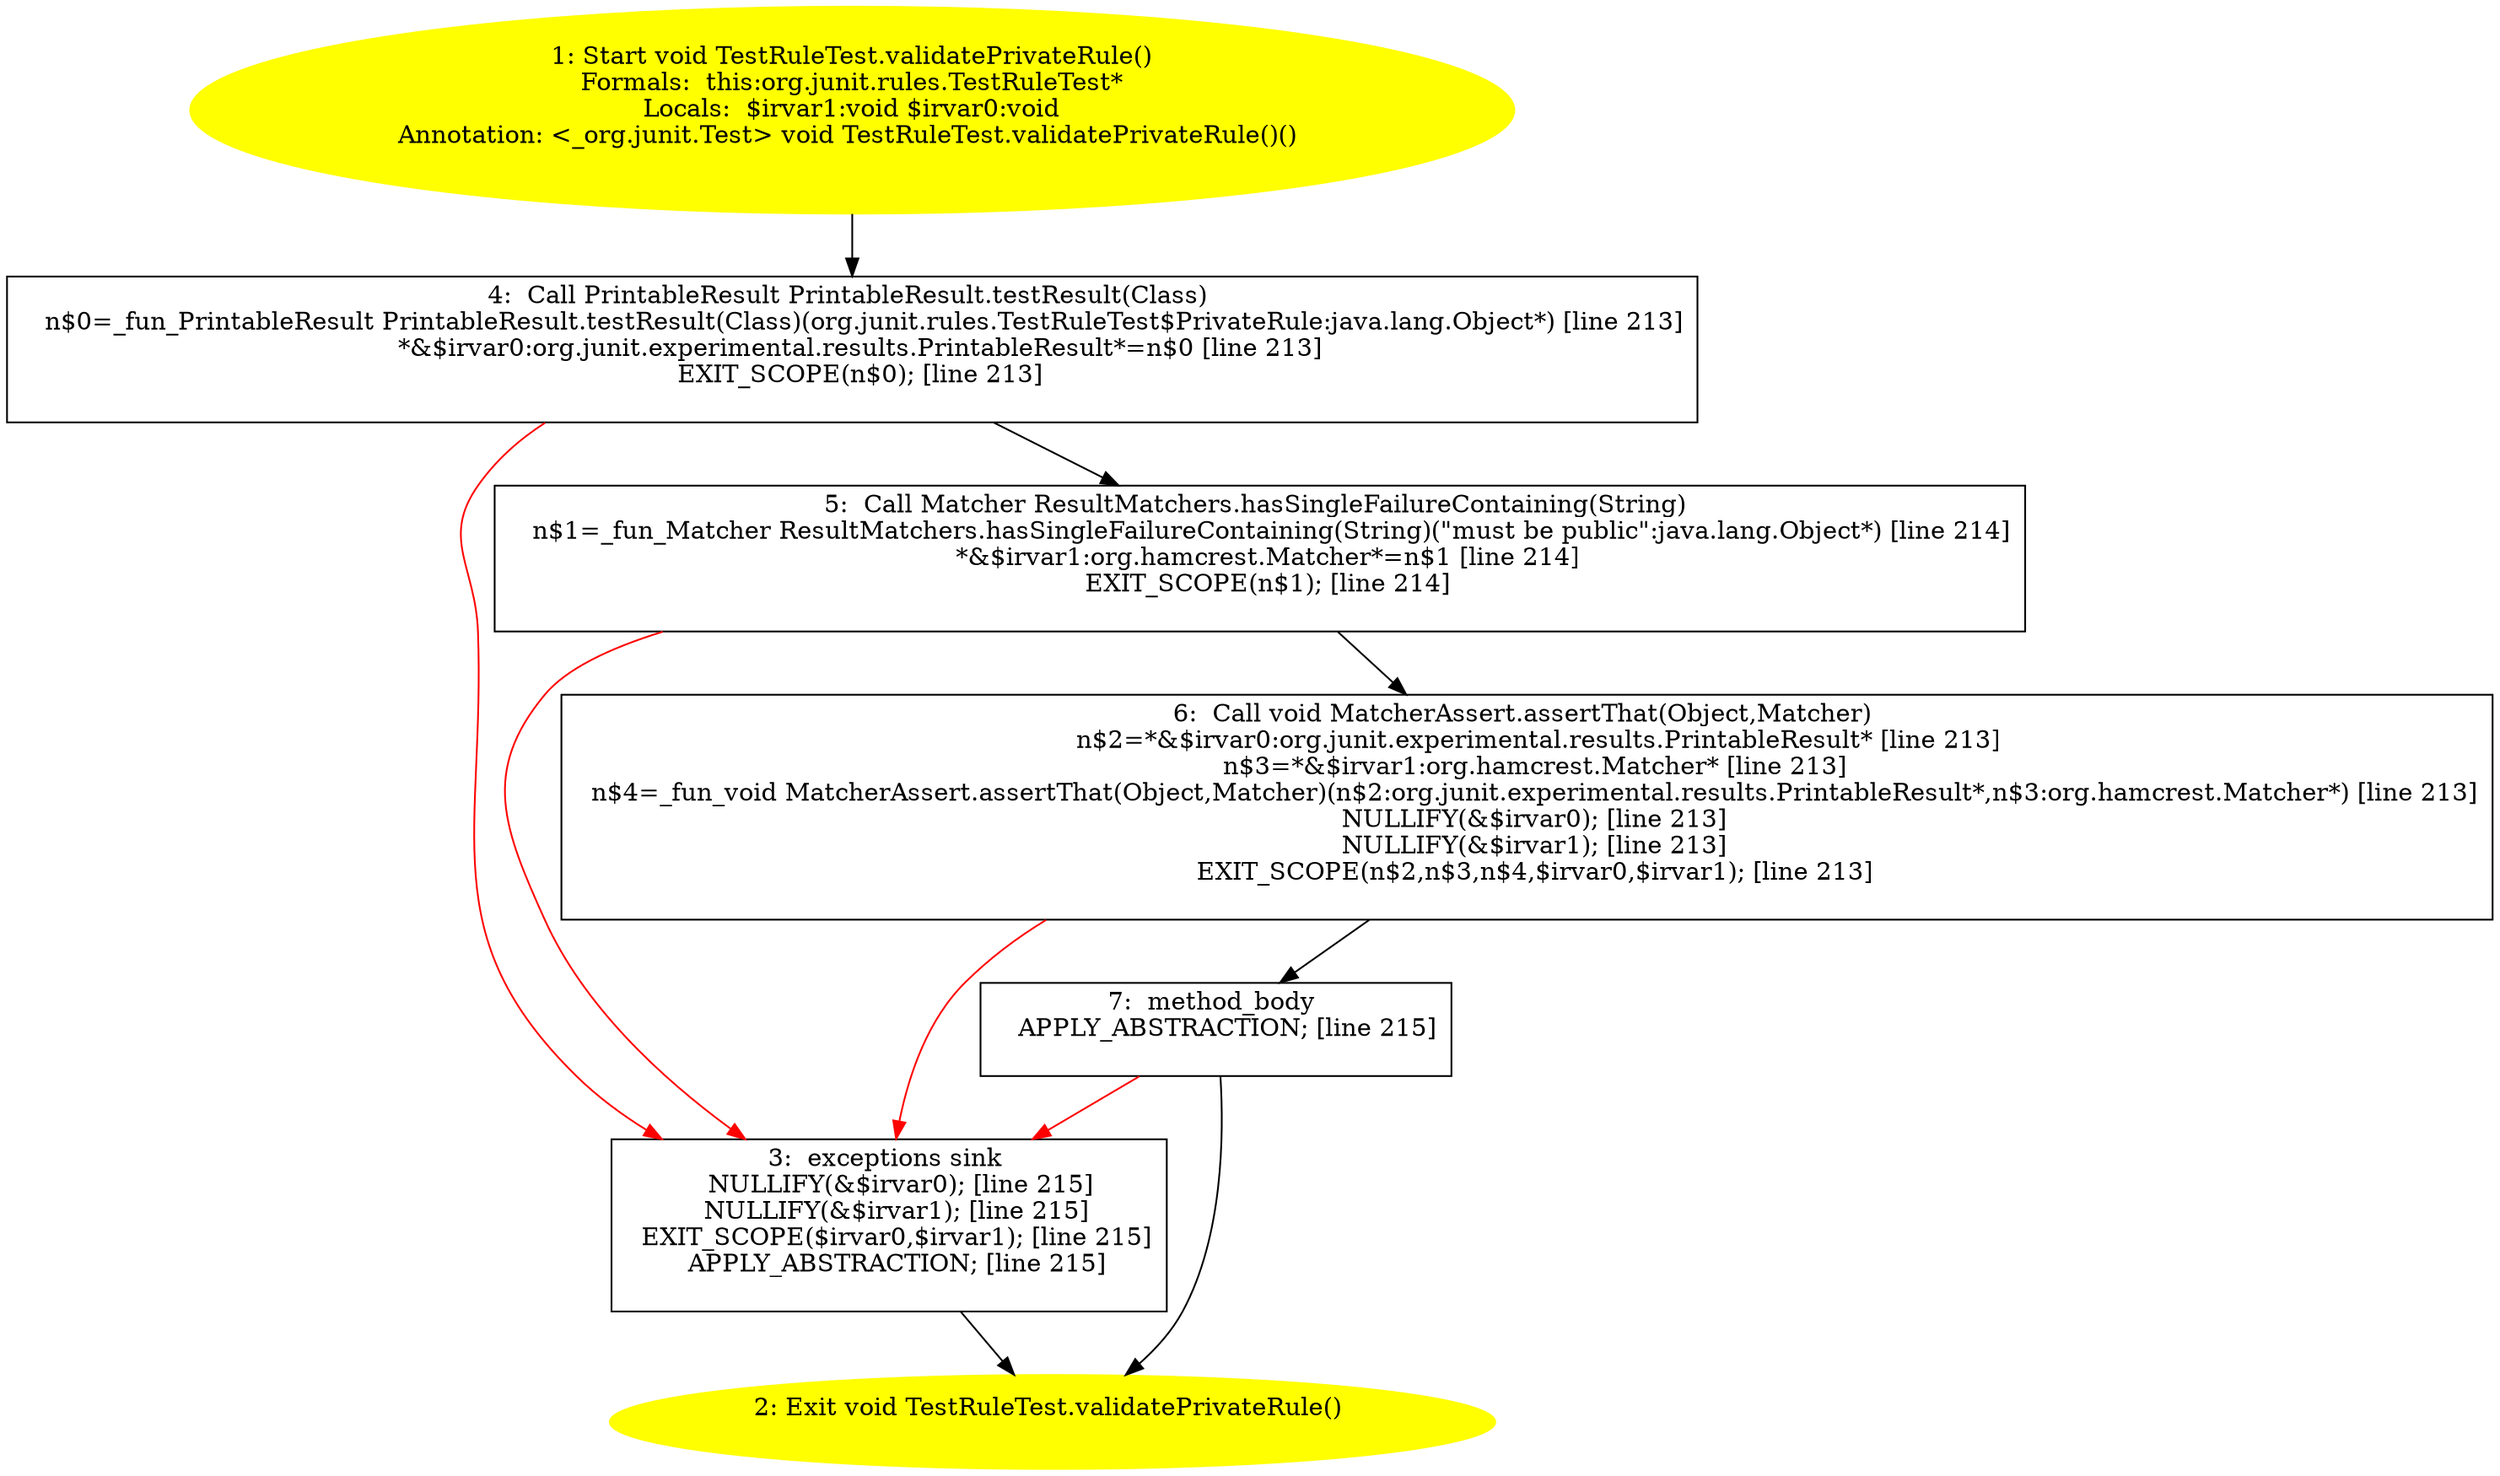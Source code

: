 /* @generated */
digraph cfg {
"org.junit.rules.TestRuleTest.validatePrivateRule():void.1ca25c172c3b6e0f7387da0a58241af0_1" [label="1: Start void TestRuleTest.validatePrivateRule()\nFormals:  this:org.junit.rules.TestRuleTest*\nLocals:  $irvar1:void $irvar0:void\nAnnotation: <_org.junit.Test> void TestRuleTest.validatePrivateRule()() \n  " color=yellow style=filled]
	

	 "org.junit.rules.TestRuleTest.validatePrivateRule():void.1ca25c172c3b6e0f7387da0a58241af0_1" -> "org.junit.rules.TestRuleTest.validatePrivateRule():void.1ca25c172c3b6e0f7387da0a58241af0_4" ;
"org.junit.rules.TestRuleTest.validatePrivateRule():void.1ca25c172c3b6e0f7387da0a58241af0_2" [label="2: Exit void TestRuleTest.validatePrivateRule() \n  " color=yellow style=filled]
	

"org.junit.rules.TestRuleTest.validatePrivateRule():void.1ca25c172c3b6e0f7387da0a58241af0_3" [label="3:  exceptions sink \n   NULLIFY(&$irvar0); [line 215]\n  NULLIFY(&$irvar1); [line 215]\n  EXIT_SCOPE($irvar0,$irvar1); [line 215]\n  APPLY_ABSTRACTION; [line 215]\n " shape="box"]
	

	 "org.junit.rules.TestRuleTest.validatePrivateRule():void.1ca25c172c3b6e0f7387da0a58241af0_3" -> "org.junit.rules.TestRuleTest.validatePrivateRule():void.1ca25c172c3b6e0f7387da0a58241af0_2" ;
"org.junit.rules.TestRuleTest.validatePrivateRule():void.1ca25c172c3b6e0f7387da0a58241af0_4" [label="4:  Call PrintableResult PrintableResult.testResult(Class) \n   n$0=_fun_PrintableResult PrintableResult.testResult(Class)(org.junit.rules.TestRuleTest$PrivateRule:java.lang.Object*) [line 213]\n  *&$irvar0:org.junit.experimental.results.PrintableResult*=n$0 [line 213]\n  EXIT_SCOPE(n$0); [line 213]\n " shape="box"]
	

	 "org.junit.rules.TestRuleTest.validatePrivateRule():void.1ca25c172c3b6e0f7387da0a58241af0_4" -> "org.junit.rules.TestRuleTest.validatePrivateRule():void.1ca25c172c3b6e0f7387da0a58241af0_5" ;
	 "org.junit.rules.TestRuleTest.validatePrivateRule():void.1ca25c172c3b6e0f7387da0a58241af0_4" -> "org.junit.rules.TestRuleTest.validatePrivateRule():void.1ca25c172c3b6e0f7387da0a58241af0_3" [color="red" ];
"org.junit.rules.TestRuleTest.validatePrivateRule():void.1ca25c172c3b6e0f7387da0a58241af0_5" [label="5:  Call Matcher ResultMatchers.hasSingleFailureContaining(String) \n   n$1=_fun_Matcher ResultMatchers.hasSingleFailureContaining(String)(\"must be public\":java.lang.Object*) [line 214]\n  *&$irvar1:org.hamcrest.Matcher*=n$1 [line 214]\n  EXIT_SCOPE(n$1); [line 214]\n " shape="box"]
	

	 "org.junit.rules.TestRuleTest.validatePrivateRule():void.1ca25c172c3b6e0f7387da0a58241af0_5" -> "org.junit.rules.TestRuleTest.validatePrivateRule():void.1ca25c172c3b6e0f7387da0a58241af0_6" ;
	 "org.junit.rules.TestRuleTest.validatePrivateRule():void.1ca25c172c3b6e0f7387da0a58241af0_5" -> "org.junit.rules.TestRuleTest.validatePrivateRule():void.1ca25c172c3b6e0f7387da0a58241af0_3" [color="red" ];
"org.junit.rules.TestRuleTest.validatePrivateRule():void.1ca25c172c3b6e0f7387da0a58241af0_6" [label="6:  Call void MatcherAssert.assertThat(Object,Matcher) \n   n$2=*&$irvar0:org.junit.experimental.results.PrintableResult* [line 213]\n  n$3=*&$irvar1:org.hamcrest.Matcher* [line 213]\n  n$4=_fun_void MatcherAssert.assertThat(Object,Matcher)(n$2:org.junit.experimental.results.PrintableResult*,n$3:org.hamcrest.Matcher*) [line 213]\n  NULLIFY(&$irvar0); [line 213]\n  NULLIFY(&$irvar1); [line 213]\n  EXIT_SCOPE(n$2,n$3,n$4,$irvar0,$irvar1); [line 213]\n " shape="box"]
	

	 "org.junit.rules.TestRuleTest.validatePrivateRule():void.1ca25c172c3b6e0f7387da0a58241af0_6" -> "org.junit.rules.TestRuleTest.validatePrivateRule():void.1ca25c172c3b6e0f7387da0a58241af0_7" ;
	 "org.junit.rules.TestRuleTest.validatePrivateRule():void.1ca25c172c3b6e0f7387da0a58241af0_6" -> "org.junit.rules.TestRuleTest.validatePrivateRule():void.1ca25c172c3b6e0f7387da0a58241af0_3" [color="red" ];
"org.junit.rules.TestRuleTest.validatePrivateRule():void.1ca25c172c3b6e0f7387da0a58241af0_7" [label="7:  method_body \n   APPLY_ABSTRACTION; [line 215]\n " shape="box"]
	

	 "org.junit.rules.TestRuleTest.validatePrivateRule():void.1ca25c172c3b6e0f7387da0a58241af0_7" -> "org.junit.rules.TestRuleTest.validatePrivateRule():void.1ca25c172c3b6e0f7387da0a58241af0_2" ;
	 "org.junit.rules.TestRuleTest.validatePrivateRule():void.1ca25c172c3b6e0f7387da0a58241af0_7" -> "org.junit.rules.TestRuleTest.validatePrivateRule():void.1ca25c172c3b6e0f7387da0a58241af0_3" [color="red" ];
}
